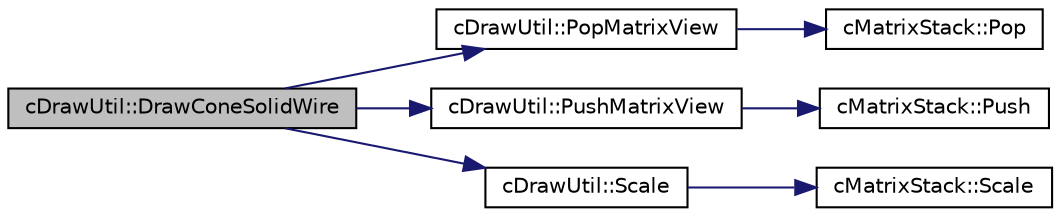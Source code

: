 digraph "cDrawUtil::DrawConeSolidWire"
{
 // LATEX_PDF_SIZE
  edge [fontname="Helvetica",fontsize="10",labelfontname="Helvetica",labelfontsize="10"];
  node [fontname="Helvetica",fontsize="10",shape=record];
  rankdir="LR";
  Node1 [label="cDrawUtil::DrawConeSolidWire",height=0.2,width=0.4,color="black", fillcolor="grey75", style="filled", fontcolor="black",tooltip=" "];
  Node1 -> Node2 [color="midnightblue",fontsize="10",style="solid",fontname="Helvetica"];
  Node2 [label="cDrawUtil::PopMatrixView",height=0.2,width=0.4,color="black", fillcolor="white", style="filled",URL="$classc_draw_util.html#a8bec79da8550795d4b4966a94af7cf51",tooltip=" "];
  Node2 -> Node3 [color="midnightblue",fontsize="10",style="solid",fontname="Helvetica"];
  Node3 [label="cMatrixStack::Pop",height=0.2,width=0.4,color="black", fillcolor="white", style="filled",URL="$classc_matrix_stack.html#a6be215a8d6dc7f91c8e9577a8b550bfc",tooltip=" "];
  Node1 -> Node4 [color="midnightblue",fontsize="10",style="solid",fontname="Helvetica"];
  Node4 [label="cDrawUtil::PushMatrixView",height=0.2,width=0.4,color="black", fillcolor="white", style="filled",URL="$classc_draw_util.html#a166a3c9df5df3cb262d090cb2aaba33b",tooltip=" "];
  Node4 -> Node5 [color="midnightblue",fontsize="10",style="solid",fontname="Helvetica"];
  Node5 [label="cMatrixStack::Push",height=0.2,width=0.4,color="black", fillcolor="white", style="filled",URL="$classc_matrix_stack.html#aac0bfd176fd31cabb3e74a0a12b5a5d9",tooltip=" "];
  Node1 -> Node6 [color="midnightblue",fontsize="10",style="solid",fontname="Helvetica"];
  Node6 [label="cDrawUtil::Scale",height=0.2,width=0.4,color="black", fillcolor="white", style="filled",URL="$classc_draw_util.html#a9bb8552fad17d6bb2b5e6bb523859a61",tooltip=" "];
  Node6 -> Node7 [color="midnightblue",fontsize="10",style="solid",fontname="Helvetica"];
  Node7 [label="cMatrixStack::Scale",height=0.2,width=0.4,color="black", fillcolor="white", style="filled",URL="$classc_matrix_stack.html#a5ec94676f022413d2acdc471dd112614",tooltip=" "];
}
